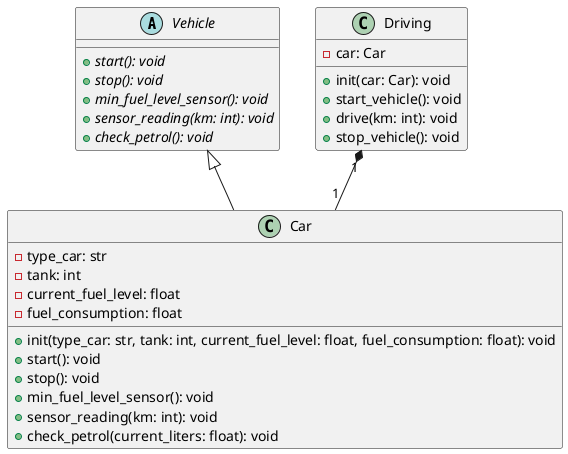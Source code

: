 @startuml

abstract class Vehicle {
    {abstract} +start(): void
    {abstract} +stop(): void
    {abstract} +min_fuel_level_sensor(): void
    {abstract} +sensor_reading(km: int): void
    {abstract} +check_petrol(): void
}

class Car {
    -type_car: str
    -tank: int
    -current_fuel_level: float
    -fuel_consumption: float

    +init(type_car: str, tank: int, current_fuel_level: float, fuel_consumption: float): void
    +start(): void
    +stop(): void
    +min_fuel_level_sensor(): void
    +sensor_reading(km: int): void
    +check_petrol(current_liters: float): void
}

class Driving {
    -car: Car

    +init(car: Car): void
    +start_vehicle(): void
    +drive(km: int): void
    +stop_vehicle(): void
}

Vehicle <|-- Car
Driving "1" *-- "1" Car
@enduml